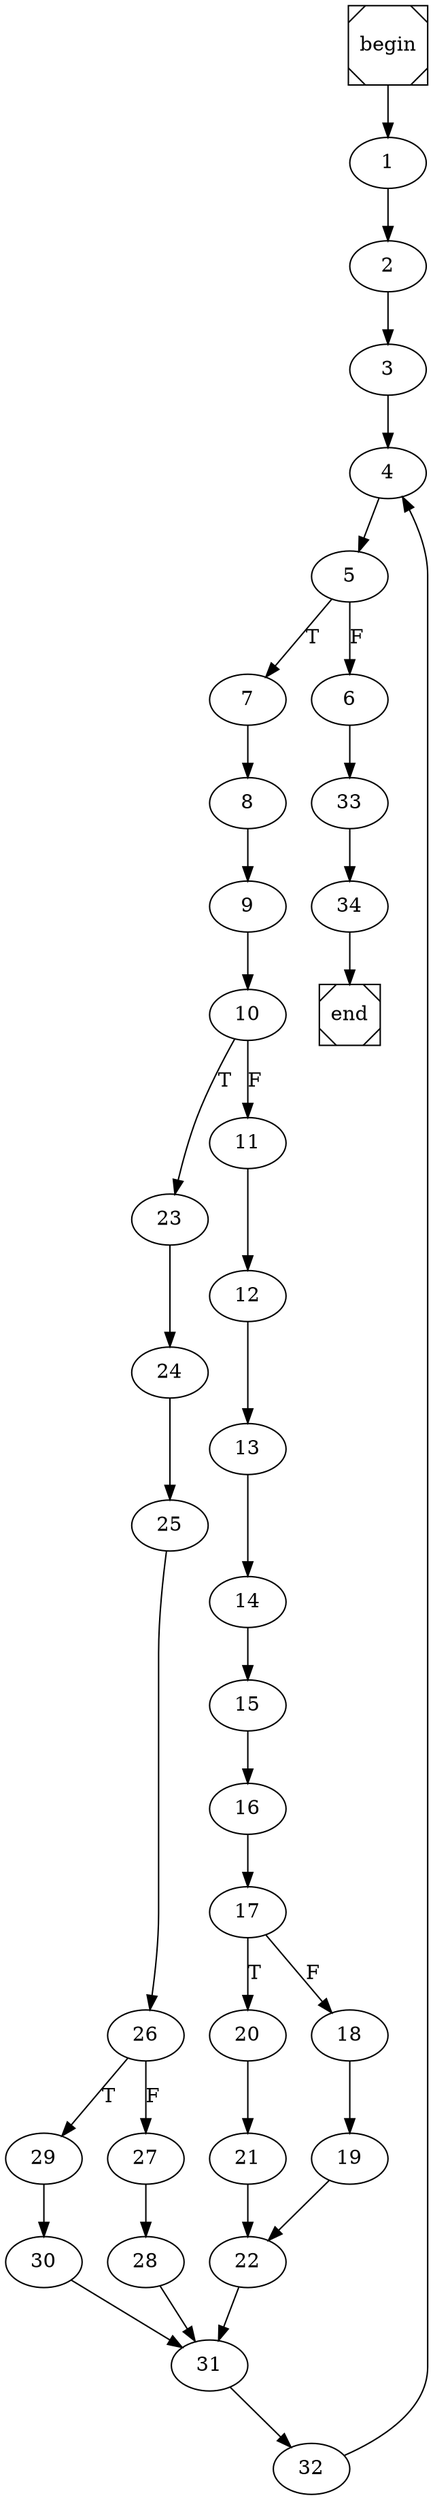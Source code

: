 digraph cfg {
	begin [shape=Msquare];
	end [shape=Msquare];
	begin -> 1;	1 -> 2;	2 -> 3;	3 -> 4;	4 -> 5;	5 -> 7[label=T];	5 -> 6[label=F];	6 -> 33;	7 -> 8;	8 -> 9;	9 -> 10;	10 -> 23[label=T];	10 -> 11[label=F];	11 -> 12;	12 -> 13;	13 -> 14;	14 -> 15;	15 -> 16;	16 -> 17;	17 -> 20[label=T];	17 -> 18[label=F];	18 -> 19;	19 -> 22;	20 -> 21;	21 -> 22;	22 -> 31;	23 -> 24;	24 -> 25;	25 -> 26;	26 -> 29[label=T];	26 -> 27[label=F];	27 -> 28;	28 -> 31;	29 -> 30;	30 -> 31;	31 -> 32;	32 -> 4;	33 -> 34;	34 -> end;}
